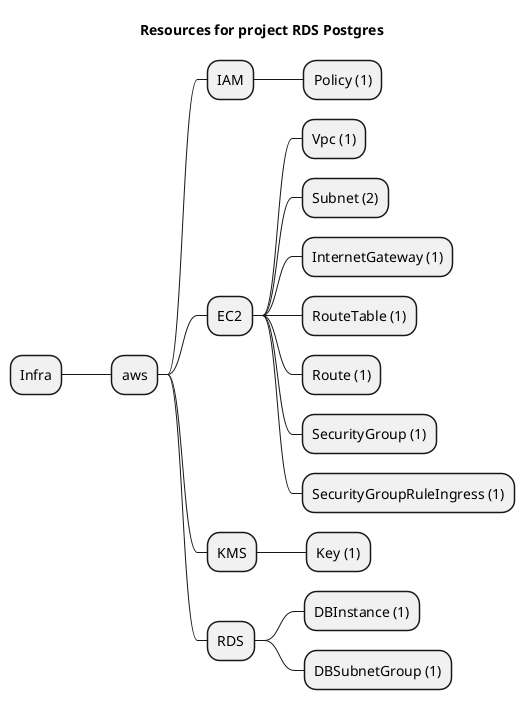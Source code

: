 @startmindmap
title Resources for project RDS Postgres
skinparam monochrome true
+ Infra
++ aws
+++ IAM
++++ Policy (1)
+++ EC2
++++ Vpc (1)
++++ Subnet (2)
++++ InternetGateway (1)
++++ RouteTable (1)
++++ Route (1)
++++ SecurityGroup (1)
++++ SecurityGroupRuleIngress (1)
+++ KMS
++++ Key (1)
+++ RDS
++++ DBInstance (1)
++++ DBSubnetGroup (1)
@endmindmap